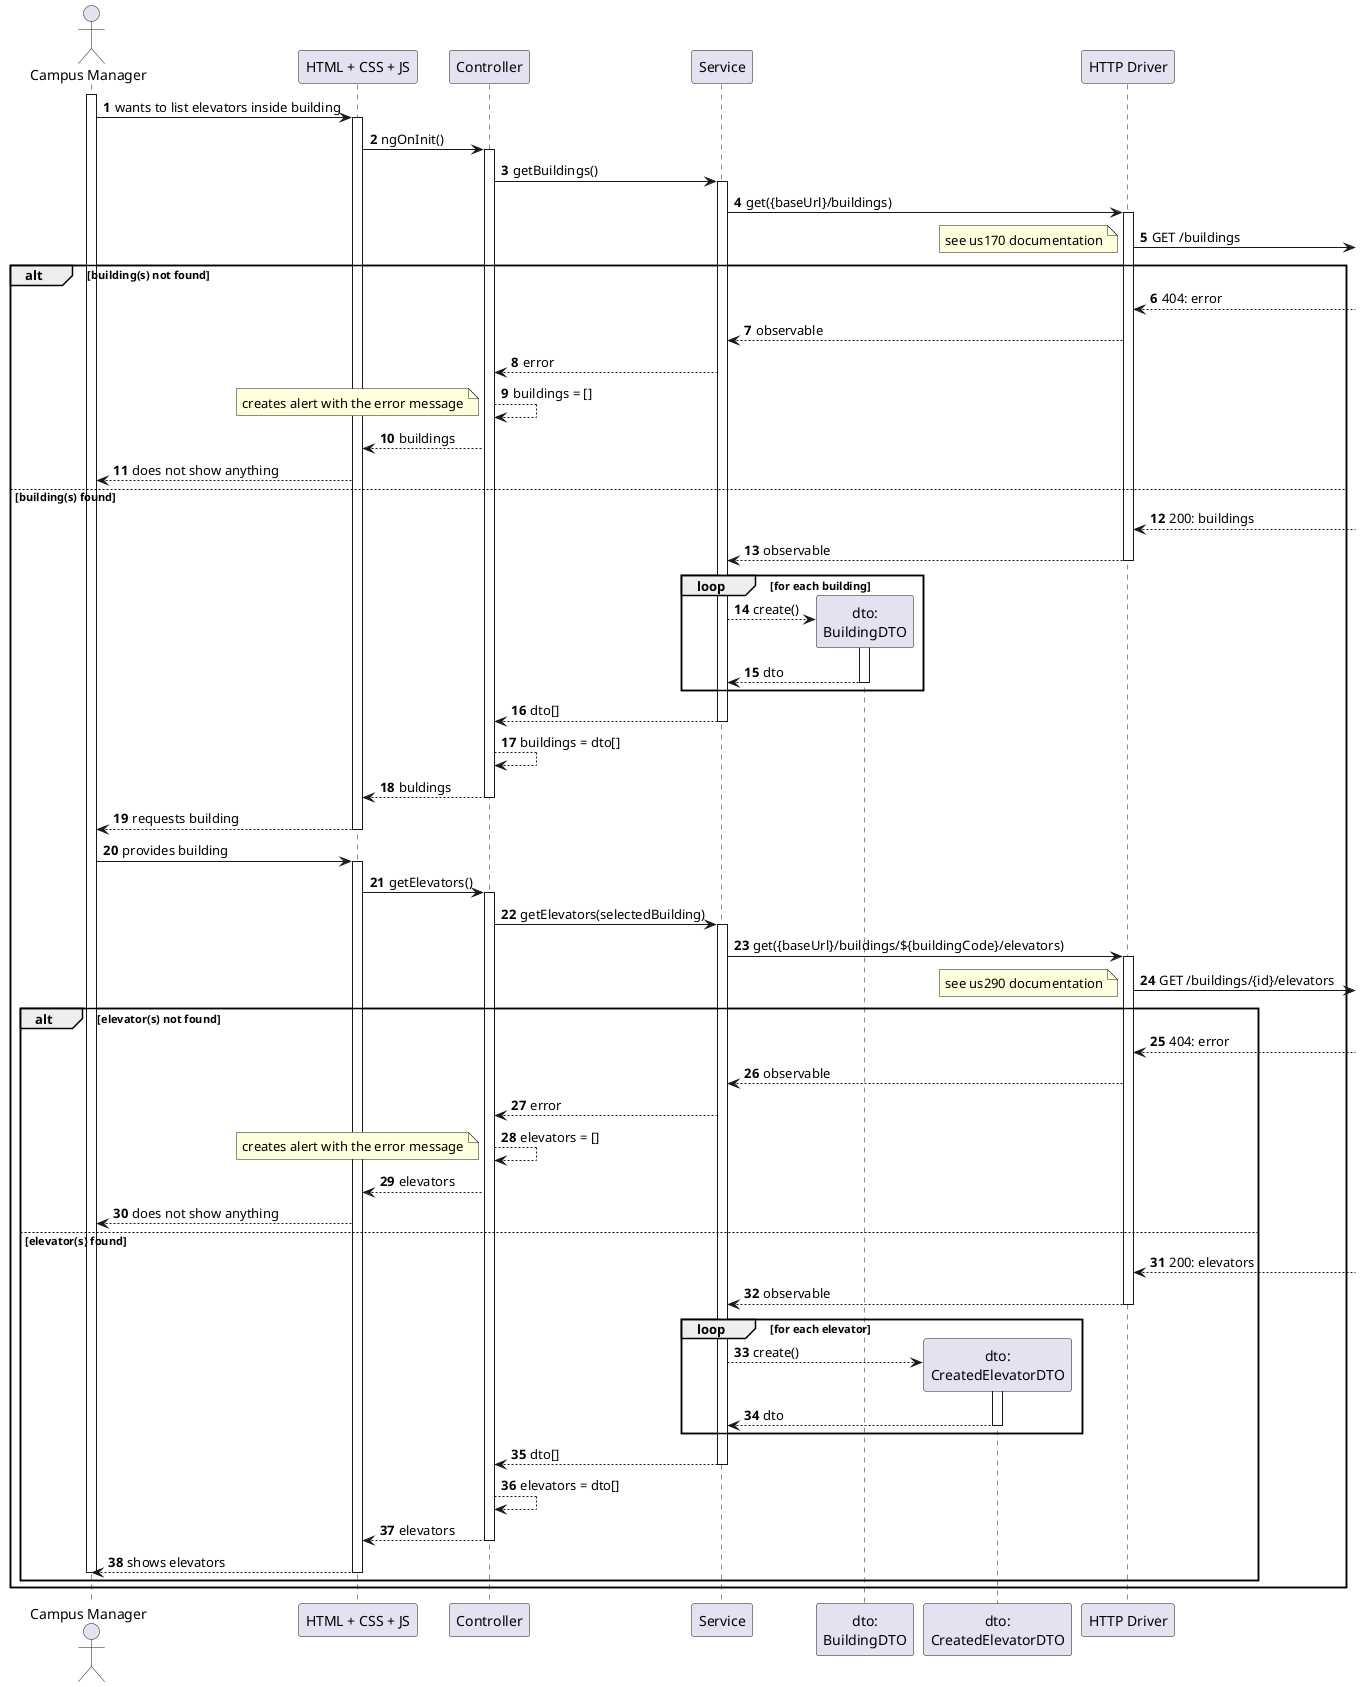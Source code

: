 @startuml
autonumber

actor "Campus Manager" as usr

participant "HTML + CSS + JS" as view
participant "Controller" as ctrl
participant "Service" as svc
participant "dto:\nBuildingDTO" as dto
participant "dto:\nCreatedElevatorDTO" as dtoce

participant "HTTP Driver" as http



activate usr
    usr -> view : wants to list elevators inside building
    activate view
        view -> ctrl : ngOnInit()
        activate ctrl
            ctrl -> svc : getBuildings()
            activate svc
                svc -> http : get({baseUrl}/buildings)
                activate http
                    http ->] : GET /buildings

                    note right : see us170 documentation
    alt building(s) not found
                         http <--]: 404: error
                        http --> svc : observable
                        svc --> ctrl : error
                        ctrl --> ctrl : buildings = []
                        note bottom : creates alert with the error message
                        ctrl --> view : buildings
                        view --> usr : does not show anything

    else building(s) found
                        http <--] : 200: buildings


                    http --> svc : observable
                deactivate http

                loop for each building
                    svc --> dto** : create()
                    activate dto
                        dto --> svc : dto
                    deactivate dto
                end

                svc --> ctrl : dto[]
            deactivate svc
            ctrl --> ctrl : buildings = dto[]
            ctrl --> view : buldings
        deactivate ctrl





        view --> usr : requests building
    deactivate view

    usr -> view : provides building
    activate view
        view -> ctrl : getElevators()
        activate ctrl
            ctrl -> svc : getElevators(selectedBuilding)
            activate svc
                svc -> http : get({baseUrl}/buildings/${buildingCode}/elevators)
                activate http
                    http ->] : GET /buildings/{id}/elevators

                    note right : see us290 documentation
    alt elevator(s) not found
                        http <--] : 404: error
                        http --> svc : observable
                        svc --> ctrl : error
                        ctrl --> ctrl : elevators = []
                        note bottom : creates alert with the error message
                        ctrl --> view : elevators
                        view --> usr : does not show anything

    else elevator(s) found
                        http <--] : 200: elevators


                    http --> svc : observable
                deactivate http

                loop for each elevator
                    svc --> dtoce** : create()
                    activate dtoce
                        dtoce --> svc : dto
                    deactivate dtoce
                end

                svc --> ctrl : dto[]
            deactivate svc
            ctrl --> ctrl : elevators = dto[]
            ctrl --> view : elevators
        deactivate ctrl
        view --> usr : shows elevators
    deactivate view
deactivate usr

end
end

@enduml
